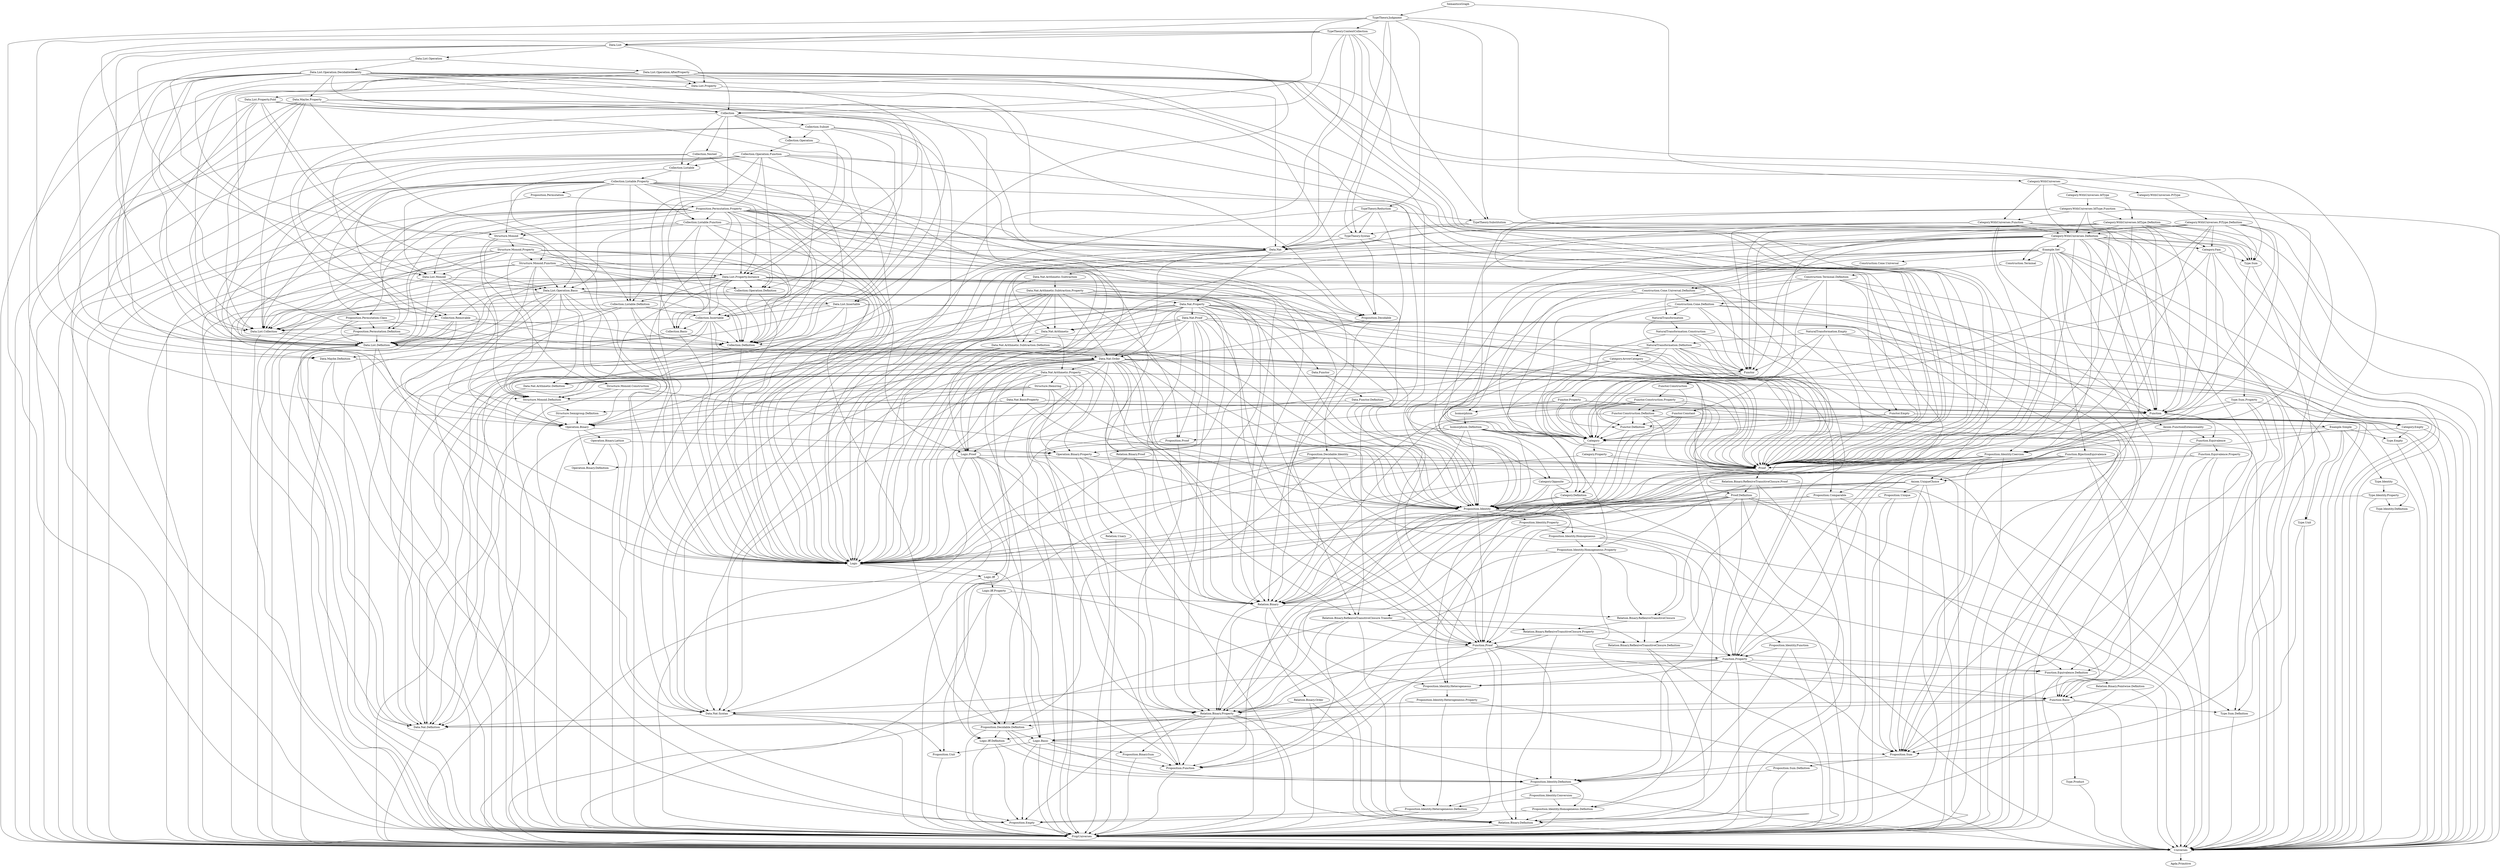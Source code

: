 digraph dependencies {
   m130[label="Data.List.Property.Instance"];
   m10[label="Relation.Binary.Order"];
   m120[label="Category.WithUniverses.IdType.Function"];
   m98[label="Structure.Hemiring"];
   m152[label="Proposition.Permutation.Definition"];
   m109[label="Logic.Proof"];
   m60[label="Functor.Construction.Definition"];
   m30[label="Relation.Binary.ReflexiveTransitiveClosure.Definition"];
   m96[label="Data.Nat.Arithmetic.Definition"];
   m95[label="Data.Nat.Arithmetic"];
   m46[label="Proposition.Identity.Homogeneous"];
   m76[label="NaturalTransformation"];
   m116[label="Proposition.Decidable.Identity"];
   m58[label="Proposition.Proof"];
   m124[label="Data.List.Collection"];
   m34[label="Proposition.Identity.Heterogeneous"];
   m141[label="Data.List.Property.Fold"];
   m77[label="NaturalTransformation.Construction"];
   m29[label="Relation.Binary.ReflexiveTransitiveClosure"];
   m4[label="Functor"];
   m142[label="Structure.Monoid"];
   m53[label="Proof.Definition"];
   m131[label="Collection.Removable"];
   m31[label="Relation.Binary.ReflexiveTransitiveClosure.Property"];
   m83[label="Function.Equivalence.Property"];
   m127[label="Data.List.Operation"];
   m9[label="Relation.Binary"];
   m99[label="Operation.Binary.Property"];
   m2[label="Category.WithUniverses.PiType"];
   m97[label="Data.Nat.Arithmetic.Property"];
   m128[label="Data.List.Operation.AfterProperty"];
   m86[label="Construction.Terminal.Definition"];
   m135[label="Collection.Insertable"];
   m1[label="Category.WithUniverses"];
   m68[label="Proposition.Identity.Coercion"];
   m5[label="Functor.Property"];
   m114[label="Data.Nat.Proof"];
   m123[label="Data.List"];
   m82[label="Function.Equivalence"];
   m134[label="Data.List.Insertable"];
   m100[label="Relation.Unary"];
   m44[label="Category.Definition"];
   m42[label="Relation.Binary.Pointwise.Definition"];
   m21[label="Proposition.Unit"];
   m148[label="Collection.Nested"];
   m36[label="Data.Nat.Definition"];
   m63[label="Type.Identity.Definition"];
   m74[label="Construction.Cone.Universal"];
   m106[label="Data.Nat.BasicProperty"];
   m145[label="Data.List.Monoid"];
   m162[label="TypeTheory.Reduction"];
   m150[label="Collection.Listable.Property"];
   m70[label="Proposition.Unique"];
   m72[label="Category.Opposite"];
   m54[label="Relation.Binary.ReflexiveTransitiveClosure.Proof"];
   m151[label="Proposition.Permutation"];
   m49[label="Proposition.Identity.Function"];
   m139[label="Data.Functor.Definition"];
   m3[label="Category.WithUniverses.PiType.Definition"];
   m107[label="Data.Nat.Arithmetic.Subtraction.Definition"];
   m6[label="Logic"];
   m59[label="Functor.Construction"];
   m118[label="Category.WithUniverses.Function"];
   m62[label="Type.Identity"];
   m33[label="Function.Property"];
   m115[label="Proposition.Decidable"];
   m119[label="Category.WithUniverses.IdType"];
   m129[label="Data.List.Property"];
   m16[label="Proposition.Empty"];
   m73[label="Example.Set'"];
   m87[label="Functor.Constant"];
   m25[label="Proposition.Identity.Conversion"];
   m23[label="Proposition.Sum.Definition"];
   m137[label="Data.Maybe.Definition"];
   m132[label="Collection.Operation.Definition"];
   m157[label="Collection.Operation"];
   m37[label="Data.Nat.Syntax"];
   m84[label="Function.BijectionEquivalence"];
   m48[label="Relation.Binary.ReflexiveTransitiveClosure.Transfer"];
   m133[label="Data.List.Operation.Basic"];
   m75[label="Construction.Cone.Universal.Definition"];
   m0[label="SemanticsGraph"];
   m138[label="Data.Functor"];
   m108[label="Data.Nat.Order"];
   m45[label="Proposition.Identity"];
   m112[label="Data.Nat.Arithmetic.Subtraction.Property"];
   m11[label="PropUniverses"];
   m102[label="Structure.Semigroup.Definition"];
   m69[label="Axiom.UniqueChoice"];
   m101[label="Operation.Binary.Definition"];
   m88[label="NaturalTransformation.Empty"];
   m14[label="Relation.Binary.Definition"];
   m15[label="Relation.Binary.Property"];
   m39[label="Type.Sum.Definition"];
   m154[label="Collection.Listable.Function"];
   m159[label="Collection.Subset"];
   m89[label="Functor.Empty"];
   m161[label="Data.Maybe.Property"];
   m122[label="TypeTheory.Judgment"];
   m163[label="TypeTheory.Substitution"];
   m71[label="Category.WithUniverses.Definition"];
   m153[label="Proposition.Permutation.Property"];
   m17[label="Proposition.BinarySum"];
   m13[label="Agda.Primitive"];
   m7[label="Logic.Iff"];
   m80[label="Construction.Cone.Definition"];
   m143[label="Structure.Monoid.Construction"];
   m43[label="Category"];
   m55[label="Functor.Definition"];
   m65[label="Type.Empty"];
   m144[label="Structure.Monoid.Property"];
   m111[label="Data.Nat.Arithmetic.Subtraction"];
   m38[label="Function.Basic"];
   m20[label="Logic.Basic"];
   m41[label="Function.Equivalence.Definition"];
   m47[label="Proposition.Identity.Homogeneous.Property"];
   m19[label="Proposition.Decidable.Definition"];
   m12[label="Universes"];
   m52[label="Proof"];
   m8[label="Logic.Iff.Property"];
   m26[label="Proposition.Identity.Homogeneous.Definition"];
   m125[label="Data.List.Definition"];
   m64[label="Type.Identity.Property"];
   m146[label="Structure.Monoid.Function"];
   m147[label="Collection"];
   m149[label="Collection.Listable"];
   m104[label="Operation.Binary.Lattice"];
   m164[label="TypeTheory.Syntax"];
   m92[label="Type.Sum"];
   m22[label="Proposition.Sum"];
   m140[label="Collection.Listable.Definition"];
   m105[label="Structure.Monoid.Definition"];
   m136[label="Collection.Basic"];
   m126[label="Collection.Definition"];
   m113[label="Data.Nat.Property"];
   m79[label="Category.ArrowCategory"];
   m27[label="Proposition.Identity.Heterogeneous.Definition"];
   m160[label="Data.List.Operation.DecidableIdentity"];
   m155[label="Proposition.Permutation.Class"];
   m94[label="Data.Nat"];
   m66[label="Type.Unit"];
   m67[label="Functor.Construction.Property"];
   m61[label="Example.Simple"];
   m57[label="Isomorphism.Definition"];
   m78[label="NaturalTransformation.Definition"];
   m156[label="Relation.Binary.Proof"];
   m90[label="Category.Empty"];
   m51[label="Category.Property"];
   m85[label="Construction.Terminal"];
   m32[label="Function.Proof"];
   m56[label="Isomorphism"];
   m28[label="Logic.Iff.Definition"];
   m35[label="Proposition.Identity.Heterogeneous.Property"];
   m50[label="Proposition.Identity.Property"];
   m24[label="Proposition.Identity.Definition"];
   m91[label="Axiom.FunctionExtensionality"];
   m110[label="Proposition.Comparable"];
   m93[label="Type.Sum.Property"];
   m81[label="Function"];
   m158[label="Collection.Operation.Function"];
   m18[label="Proposition.Function"];
   m117[label="Category.Fam"];
   m165[label="TypeTheory.ContextCollection"];
   m121[label="Category.WithUniverses.IdType.Definition"];
   m103[label="Operation.Binary"];
   m40[label="Type.Product"];
   m0 -> m1;
   m0 -> m122;
   m1 -> m118;
   m1 -> m119;
   m1 -> m2;
   m1 -> m71;
   m10 -> m11;
   m10 -> m14;
   m10 -> m15;
   m100 -> m11;
   m101 -> m11;
   m102 -> m103;
   m102 -> m11;
   m103 -> m101;
   m103 -> m104;
   m103 -> m99;
   m104 -> m101;
   m104 -> m11;
   m104 -> m14;
   m104 -> m99;
   m105 -> m102;
   m105 -> m103;
   m105 -> m11;
   m105 -> m52;
   m105 -> m81;
   m106 -> m36;
   m106 -> m37;
   m106 -> m45;
   m106 -> m81;
   m107 -> m108;
   m107 -> m36;
   m107 -> m37;
   m107 -> m45;
   m107 -> m52;
   m107 -> m6;
   m108 -> m103;
   m108 -> m109;
   m108 -> m11;
   m108 -> m110;
   m108 -> m19;
   m108 -> m32;
   m108 -> m36;
   m108 -> m37;
   m108 -> m45;
   m108 -> m48;
   m108 -> m52;
   m108 -> m6;
   m108 -> m81;
   m108 -> m9;
   m108 -> m96;
   m108 -> m97;
   m109 -> m11;
   m109 -> m15;
   m109 -> m20;
   m109 -> m32;
   m109 -> m52;
   m109 -> m7;
   m11 -> m12;
   m110 -> m11;
   m110 -> m14;
   m110 -> m45;
   m110 -> m6;
   m111 -> m107;
   m111 -> m112;
   m112 -> m103;
   m112 -> m107;
   m112 -> m108;
   m112 -> m113;
   m112 -> m32;
   m112 -> m36;
   m112 -> m37;
   m112 -> m52;
   m112 -> m58;
   m112 -> m6;
   m112 -> m9;
   m112 -> m95;
   m113 -> m105;
   m113 -> m108;
   m113 -> m110;
   m113 -> m114;
   m113 -> m115;
   m113 -> m15;
   m113 -> m32;
   m113 -> m33;
   m113 -> m36;
   m113 -> m37;
   m113 -> m45;
   m113 -> m52;
   m113 -> m6;
   m113 -> m95;
   m113 -> m99;
   m114 -> m108;
   m114 -> m11;
   m114 -> m15;
   m114 -> m32;
   m114 -> m36;
   m114 -> m37;
   m114 -> m52;
   m114 -> m58;
   m114 -> m6;
   m114 -> m95;
   m114 -> m99;
   m115 -> m116;
   m115 -> m19;
   m116 -> m11;
   m116 -> m19;
   m116 -> m33;
   m116 -> m45;
   m116 -> m52;
   m116 -> m6;
   m117 -> m12;
   m117 -> m43;
   m117 -> m52;
   m117 -> m81;
   m117 -> m92;
   m118 -> m12;
   m118 -> m4;
   m118 -> m43;
   m118 -> m52;
   m118 -> m6;
   m118 -> m68;
   m118 -> m71;
   m118 -> m92;
   m119 -> m120;
   m119 -> m121;
   m12 -> m13;
   m120 -> m118;
   m120 -> m12;
   m120 -> m121;
   m120 -> m4;
   m120 -> m43;
   m120 -> m52;
   m120 -> m68;
   m120 -> m71;
   m121 -> m117;
   m121 -> m12;
   m121 -> m4;
   m121 -> m43;
   m121 -> m52;
   m121 -> m6;
   m121 -> m68;
   m121 -> m71;
   m121 -> m81;
   m121 -> m92;
   m121 -> m94;
   m122 -> m11;
   m122 -> m123;
   m122 -> m147;
   m122 -> m162;
   m122 -> m163;
   m122 -> m164;
   m122 -> m165;
   m122 -> m52;
   m122 -> m94;
   m123 -> m124;
   m123 -> m125;
   m123 -> m127;
   m123 -> m129;
   m123 -> m134;
   m123 -> m145;
   m124 -> m11;
   m124 -> m125;
   m124 -> m126;
   m125 -> m108;
   m125 -> m11;
   m125 -> m16;
   m125 -> m36;
   m125 -> m37;
   m125 -> m45;
   m126 -> m11;
   m126 -> m24;
   m126 -> m6;
   m127 -> m128;
   m127 -> m133;
   m127 -> m160;
   m128 -> m12;
   m128 -> m124;
   m128 -> m125;
   m128 -> m129;
   m128 -> m147;
   m128 -> m22;
   m128 -> m52;
   m128 -> m6;
   m128 -> m92;
   m128 -> m94;
   m129 -> m130;
   m129 -> m141;
   m130 -> m105;
   m130 -> m109;
   m130 -> m11;
   m130 -> m115;
   m130 -> m124;
   m130 -> m125;
   m130 -> m126;
   m130 -> m131;
   m130 -> m132;
   m130 -> m133;
   m130 -> m136;
   m130 -> m140;
   m130 -> m45;
   m130 -> m52;
   m130 -> m6;
   m130 -> m9;
   m131 -> m12;
   m131 -> m124;
   m131 -> m125;
   m131 -> m126;
   m131 -> m45;
   m131 -> m6;
   m132 -> m12;
   m132 -> m126;
   m132 -> m6;
   m133 -> m103;
   m133 -> m11;
   m133 -> m124;
   m133 -> m125;
   m133 -> m126;
   m133 -> m134;
   m133 -> m137;
   m133 -> m138;
   m133 -> m16;
   m133 -> m19;
   m133 -> m36;
   m133 -> m45;
   m133 -> m52;
   m133 -> m6;
   m133 -> m81;
   m133 -> m96;
   m134 -> m11;
   m134 -> m124;
   m134 -> m125;
   m134 -> m135;
   m134 -> m45;
   m134 -> m52;
   m134 -> m6;
   m135 -> m11;
   m135 -> m124;
   m135 -> m125;
   m135 -> m126;
   m135 -> m136;
   m135 -> m45;
   m135 -> m6;
   m136 -> m11;
   m136 -> m126;
   m136 -> m6;
   m137 -> m11;
   m137 -> m16;
   m137 -> m45;
   m138 -> m139;
   m139 -> m12;
   m139 -> m45;
   m139 -> m81;
   m14 -> m11;
   m140 -> m11;
   m140 -> m124;
   m140 -> m125;
   m140 -> m126;
   m140 -> m135;
   m140 -> m6;
   m141 -> m12;
   m141 -> m124;
   m141 -> m125;
   m141 -> m130;
   m141 -> m133;
   m141 -> m142;
   m141 -> m147;
   m141 -> m52;
   m141 -> m94;
   m142 -> m105;
   m142 -> m143;
   m142 -> m144;
   m142 -> m146;
   m143 -> m103;
   m143 -> m105;
   m143 -> m12;
   m143 -> m45;
   m143 -> m81;
   m144 -> m103;
   m144 -> m105;
   m144 -> m12;
   m144 -> m124;
   m144 -> m125;
   m144 -> m126;
   m144 -> m130;
   m144 -> m132;
   m144 -> m145;
   m144 -> m146;
   m144 -> m52;
   m144 -> m6;
   m145 -> m103;
   m145 -> m105;
   m145 -> m12;
   m145 -> m125;
   m145 -> m133;
   m145 -> m52;
   m146 -> m103;
   m146 -> m105;
   m146 -> m12;
   m146 -> m124;
   m146 -> m125;
   m146 -> m126;
   m146 -> m130;
   m146 -> m132;
   m146 -> m133;
   m146 -> m52;
   m146 -> m9;
   m147 -> m126;
   m147 -> m131;
   m147 -> m135;
   m147 -> m136;
   m147 -> m148;
   m147 -> m149;
   m147 -> m157;
   m147 -> m159;
   m148 -> m12;
   m148 -> m126;
   m148 -> m145;
   m148 -> m149;
   m148 -> m6;
   m149 -> m140;
   m149 -> m150;
   m149 -> m154;
   m15 -> m11;
   m15 -> m14;
   m15 -> m16;
   m15 -> m17;
   m15 -> m18;
   m15 -> m19;
   m15 -> m24;
   m15 -> m28;
   m150 -> m109;
   m150 -> m12;
   m150 -> m124;
   m150 -> m125;
   m150 -> m126;
   m150 -> m130;
   m150 -> m133;
   m150 -> m140;
   m150 -> m142;
   m150 -> m145;
   m150 -> m151;
   m150 -> m154;
   m150 -> m155;
   m150 -> m52;
   m150 -> m6;
   m150 -> m9;
   m151 -> m152;
   m151 -> m153;
   m152 -> m11;
   m152 -> m125;
   m152 -> m9;
   m153 -> m103;
   m153 -> m109;
   m153 -> m12;
   m153 -> m124;
   m153 -> m125;
   m153 -> m126;
   m153 -> m130;
   m153 -> m142;
   m153 -> m145;
   m153 -> m152;
   m153 -> m154;
   m153 -> m155;
   m153 -> m156;
   m153 -> m32;
   m153 -> m48;
   m153 -> m52;
   m153 -> m6;
   m153 -> m9;
   m153 -> m94;
   m154 -> m12;
   m154 -> m126;
   m154 -> m133;
   m154 -> m135;
   m154 -> m140;
   m154 -> m142;
   m154 -> m6;
   m154 -> m81;
   m154 -> m94;
   m155 -> m12;
   m155 -> m125;
   m155 -> m152;
   m155 -> m9;
   m156 -> m12;
   m156 -> m15;
   m156 -> m52;
   m157 -> m132;
   m157 -> m158;
   m158 -> m115;
   m158 -> m12;
   m158 -> m124;
   m158 -> m125;
   m158 -> m126;
   m158 -> m131;
   m158 -> m132;
   m158 -> m135;
   m158 -> m136;
   m158 -> m149;
   m158 -> m52;
   m158 -> m6;
   m159 -> m12;
   m159 -> m126;
   m159 -> m131;
   m159 -> m135;
   m159 -> m136;
   m159 -> m157;
   m159 -> m6;
   m16 -> m11;
   m160 -> m11;
   m160 -> m115;
   m160 -> m124;
   m160 -> m125;
   m160 -> m129;
   m160 -> m134;
   m160 -> m137;
   m160 -> m147;
   m160 -> m152;
   m160 -> m161;
   m160 -> m22;
   m160 -> m32;
   m160 -> m48;
   m160 -> m52;
   m160 -> m6;
   m160 -> m94;
   m161 -> m109;
   m161 -> m11;
   m161 -> m115;
   m161 -> m124;
   m161 -> m125;
   m161 -> m137;
   m161 -> m147;
   m161 -> m52;
   m161 -> m6;
   m162 -> m11;
   m162 -> m163;
   m162 -> m164;
   m162 -> m9;
   m162 -> m94;
   m163 -> m12;
   m163 -> m164;
   m163 -> m81;
   m163 -> m94;
   m164 -> m115;
   m164 -> m12;
   m164 -> m52;
   m164 -> m94;
   m165 -> m103;
   m165 -> m11;
   m165 -> m123;
   m165 -> m147;
   m165 -> m163;
   m165 -> m164;
   m165 -> m52;
   m165 -> m6;
   m165 -> m94;
   m17 -> m11;
   m17 -> m18;
   m18 -> m11;
   m19 -> m11;
   m19 -> m18;
   m19 -> m20;
   m19 -> m24;
   m19 -> m28;
   m2 -> m3;
   m20 -> m11;
   m20 -> m16;
   m20 -> m17;
   m20 -> m21;
   m20 -> m22;
   m20 -> m24;
   m21 -> m11;
   m22 -> m23;
   m23 -> m11;
   m23 -> m24;
   m24 -> m25;
   m24 -> m26;
   m24 -> m27;
   m25 -> m12;
   m25 -> m26;
   m25 -> m27;
   m26 -> m11;
   m26 -> m14;
   m26 -> m16;
   m27 -> m11;
   m27 -> m16;
   m28 -> m11;
   m28 -> m16;
   m28 -> m24;
   m29 -> m30;
   m29 -> m31;
   m3 -> m117;
   m3 -> m12;
   m3 -> m4;
   m3 -> m43;
   m3 -> m52;
   m3 -> m6;
   m3 -> m68;
   m3 -> m71;
   m3 -> m81;
   m3 -> m92;
   m3 -> m94;
   m30 -> m11;
   m30 -> m14;
   m31 -> m12;
   m31 -> m14;
   m31 -> m15;
   m31 -> m30;
   m31 -> m32;
   m32 -> m11;
   m32 -> m14;
   m32 -> m18;
   m32 -> m20;
   m32 -> m24;
   m32 -> m33;
   m32 -> m38;
   m32 -> m41;
   m33 -> m11;
   m33 -> m20;
   m33 -> m22;
   m33 -> m24;
   m33 -> m34;
   m33 -> m36;
   m33 -> m37;
   m33 -> m38;
   m33 -> m41;
   m34 -> m27;
   m34 -> m35;
   m35 -> m12;
   m35 -> m15;
   m35 -> m27;
   m36 -> m12;
   m37 -> m11;
   m37 -> m21;
   m37 -> m36;
   m38 -> m12;
   m38 -> m36;
   m38 -> m37;
   m38 -> m39;
   m38 -> m40;
   m39 -> m12;
   m4 -> m5;
   m4 -> m55;
   m4 -> m59;
   m40 -> m12;
   m41 -> m11;
   m41 -> m34;
   m41 -> m38;
   m41 -> m42;
   m42 -> m12;
   m42 -> m14;
   m42 -> m38;
   m43 -> m44;
   m43 -> m51;
   m44 -> m11;
   m44 -> m45;
   m44 -> m6;
   m45 -> m32;
   m45 -> m34;
   m45 -> m46;
   m45 -> m49;
   m45 -> m50;
   m46 -> m26;
   m46 -> m29;
   m46 -> m47;
   m47 -> m12;
   m47 -> m15;
   m47 -> m26;
   m47 -> m29;
   m47 -> m32;
   m47 -> m48;
   m47 -> m6;
   m48 -> m12;
   m48 -> m14;
   m48 -> m15;
   m48 -> m18;
   m48 -> m30;
   m48 -> m31;
   m48 -> m32;
   m49 -> m11;
   m49 -> m24;
   m49 -> m33;
   m5 -> m11;
   m5 -> m43;
   m5 -> m52;
   m5 -> m55;
   m5 -> m56;
   m5 -> m6;
   m50 -> m12;
   m50 -> m15;
   m50 -> m34;
   m50 -> m46;
   m51 -> m11;
   m51 -> m44;
   m51 -> m52;
   m51 -> m6;
   m52 -> m53;
   m52 -> m54;
   m52 -> m9;
   m53 -> m11;
   m53 -> m18;
   m53 -> m29;
   m53 -> m32;
   m53 -> m33;
   m53 -> m39;
   m53 -> m41;
   m53 -> m45;
   m53 -> m47;
   m53 -> m9;
   m54 -> m12;
   m54 -> m14;
   m54 -> m15;
   m54 -> m30;
   m54 -> m53;
   m55 -> m12;
   m55 -> m43;
   m55 -> m45;
   m56 -> m57;
   m57 -> m11;
   m57 -> m15;
   m57 -> m18;
   m57 -> m32;
   m57 -> m43;
   m57 -> m45;
   m57 -> m47;
   m57 -> m52;
   m57 -> m58;
   m57 -> m6;
   m58 -> m11;
   m58 -> m18;
   m59 -> m60;
   m59 -> m67;
   m6 -> m20;
   m6 -> m7;
   m60 -> m12;
   m60 -> m43;
   m60 -> m45;
   m60 -> m52;
   m60 -> m55;
   m60 -> m61;
   m60 -> m9;
   m61 -> m12;
   m61 -> m43;
   m61 -> m45;
   m61 -> m62;
   m61 -> m65;
   m61 -> m66;
   m62 -> m63;
   m62 -> m64;
   m63 -> m12;
   m64 -> m12;
   m64 -> m45;
   m64 -> m63;
   m65 -> m12;
   m66 -> m12;
   m66 -> m24;
   m67 -> m12;
   m67 -> m43;
   m67 -> m52;
   m67 -> m55;
   m67 -> m60;
   m67 -> m9;
   m68 -> m11;
   m68 -> m22;
   m68 -> m45;
   m68 -> m52;
   m68 -> m6;
   m68 -> m69;
   m68 -> m9;
   m69 -> m11;
   m69 -> m21;
   m69 -> m22;
   m69 -> m45;
   m69 -> m6;
   m69 -> m70;
   m7 -> m28;
   m7 -> m8;
   m70 -> m11;
   m70 -> m22;
   m70 -> m45;
   m71 -> m117;
   m71 -> m12;
   m71 -> m22;
   m71 -> m4;
   m71 -> m43;
   m71 -> m52;
   m71 -> m6;
   m71 -> m68;
   m71 -> m69;
   m71 -> m72;
   m71 -> m73;
   m71 -> m81;
   m71 -> m85;
   m71 -> m92;
   m71 -> m94;
   m72 -> m11;
   m72 -> m44;
   m72 -> m45;
   m72 -> m9;
   m73 -> m12;
   m73 -> m22;
   m73 -> m43;
   m73 -> m45;
   m73 -> m52;
   m73 -> m56;
   m73 -> m6;
   m73 -> m66;
   m73 -> m74;
   m73 -> m81;
   m73 -> m84;
   m73 -> m85;
   m73 -> m91;
   m74 -> m75;
   m75 -> m11;
   m75 -> m43;
   m75 -> m45;
   m75 -> m6;
   m75 -> m76;
   m75 -> m80;
   m76 -> m77;
   m76 -> m78;
   m77 -> m12;
   m77 -> m4;
   m77 -> m43;
   m77 -> m52;
   m77 -> m78;
   m78 -> m12;
   m78 -> m22;
   m78 -> m33;
   m78 -> m4;
   m78 -> m43;
   m78 -> m45;
   m78 -> m52;
   m78 -> m6;
   m78 -> m79;
   m79 -> m12;
   m79 -> m4;
   m79 -> m44;
   m79 -> m45;
   m79 -> m52;
   m79 -> m6;
   m8 -> m12;
   m8 -> m18;
   m8 -> m28;
   m8 -> m9;
   m80 -> m12;
   m80 -> m4;
   m80 -> m43;
   m80 -> m52;
   m80 -> m72;
   m80 -> m76;
   m80 -> m81;
   m81 -> m33;
   m81 -> m38;
   m81 -> m82;
   m82 -> m41;
   m82 -> m83;
   m83 -> m12;
   m83 -> m15;
   m83 -> m38;
   m83 -> m41;
   m83 -> m52;
   m84 -> m12;
   m84 -> m22;
   m84 -> m33;
   m84 -> m38;
   m84 -> m52;
   m84 -> m6;
   m84 -> m69;
   m84 -> m9;
   m85 -> m86;
   m86 -> m11;
   m86 -> m43;
   m86 -> m75;
   m86 -> m80;
   m86 -> m87;
   m86 -> m88;
   m86 -> m89;
   m86 -> m90;
   m87 -> m12;
   m87 -> m43;
   m87 -> m45;
   m87 -> m55;
   m87 -> m9;
   m88 -> m12;
   m88 -> m4;
   m88 -> m43;
   m88 -> m78;
   m88 -> m89;
   m88 -> m90;
   m89 -> m12;
   m89 -> m43;
   m89 -> m55;
   m89 -> m90;
   m9 -> m10;
   m9 -> m14;
   m9 -> m15;
   m9 -> m29;
   m90 -> m12;
   m90 -> m43;
   m90 -> m65;
   m91 -> m11;
   m91 -> m34;
   m91 -> m82;
   m92 -> m39;
   m92 -> m93;
   m93 -> m12;
   m93 -> m22;
   m93 -> m39;
   m93 -> m52;
   m93 -> m81;
   m94 -> m108;
   m94 -> m111;
   m94 -> m113;
   m94 -> m36;
   m94 -> m37;
   m94 -> m95;
   m95 -> m107;
   m95 -> m96;
   m95 -> m97;
   m96 -> m36;
   m97 -> m105;
   m97 -> m106;
   m97 -> m11;
   m97 -> m15;
   m97 -> m18;
   m97 -> m33;
   m97 -> m36;
   m97 -> m37;
   m97 -> m52;
   m97 -> m6;
   m97 -> m81;
   m97 -> m96;
   m97 -> m98;
   m97 -> m99;
   m98 -> m102;
   m98 -> m103;
   m98 -> m105;
   m98 -> m11;
   m98 -> m45;
   m98 -> m52;
   m98 -> m99;
   m99 -> m100;
   m99 -> m101;
   m99 -> m11;
   m99 -> m38;
   m99 -> m45;
   m99 -> m52;
}
